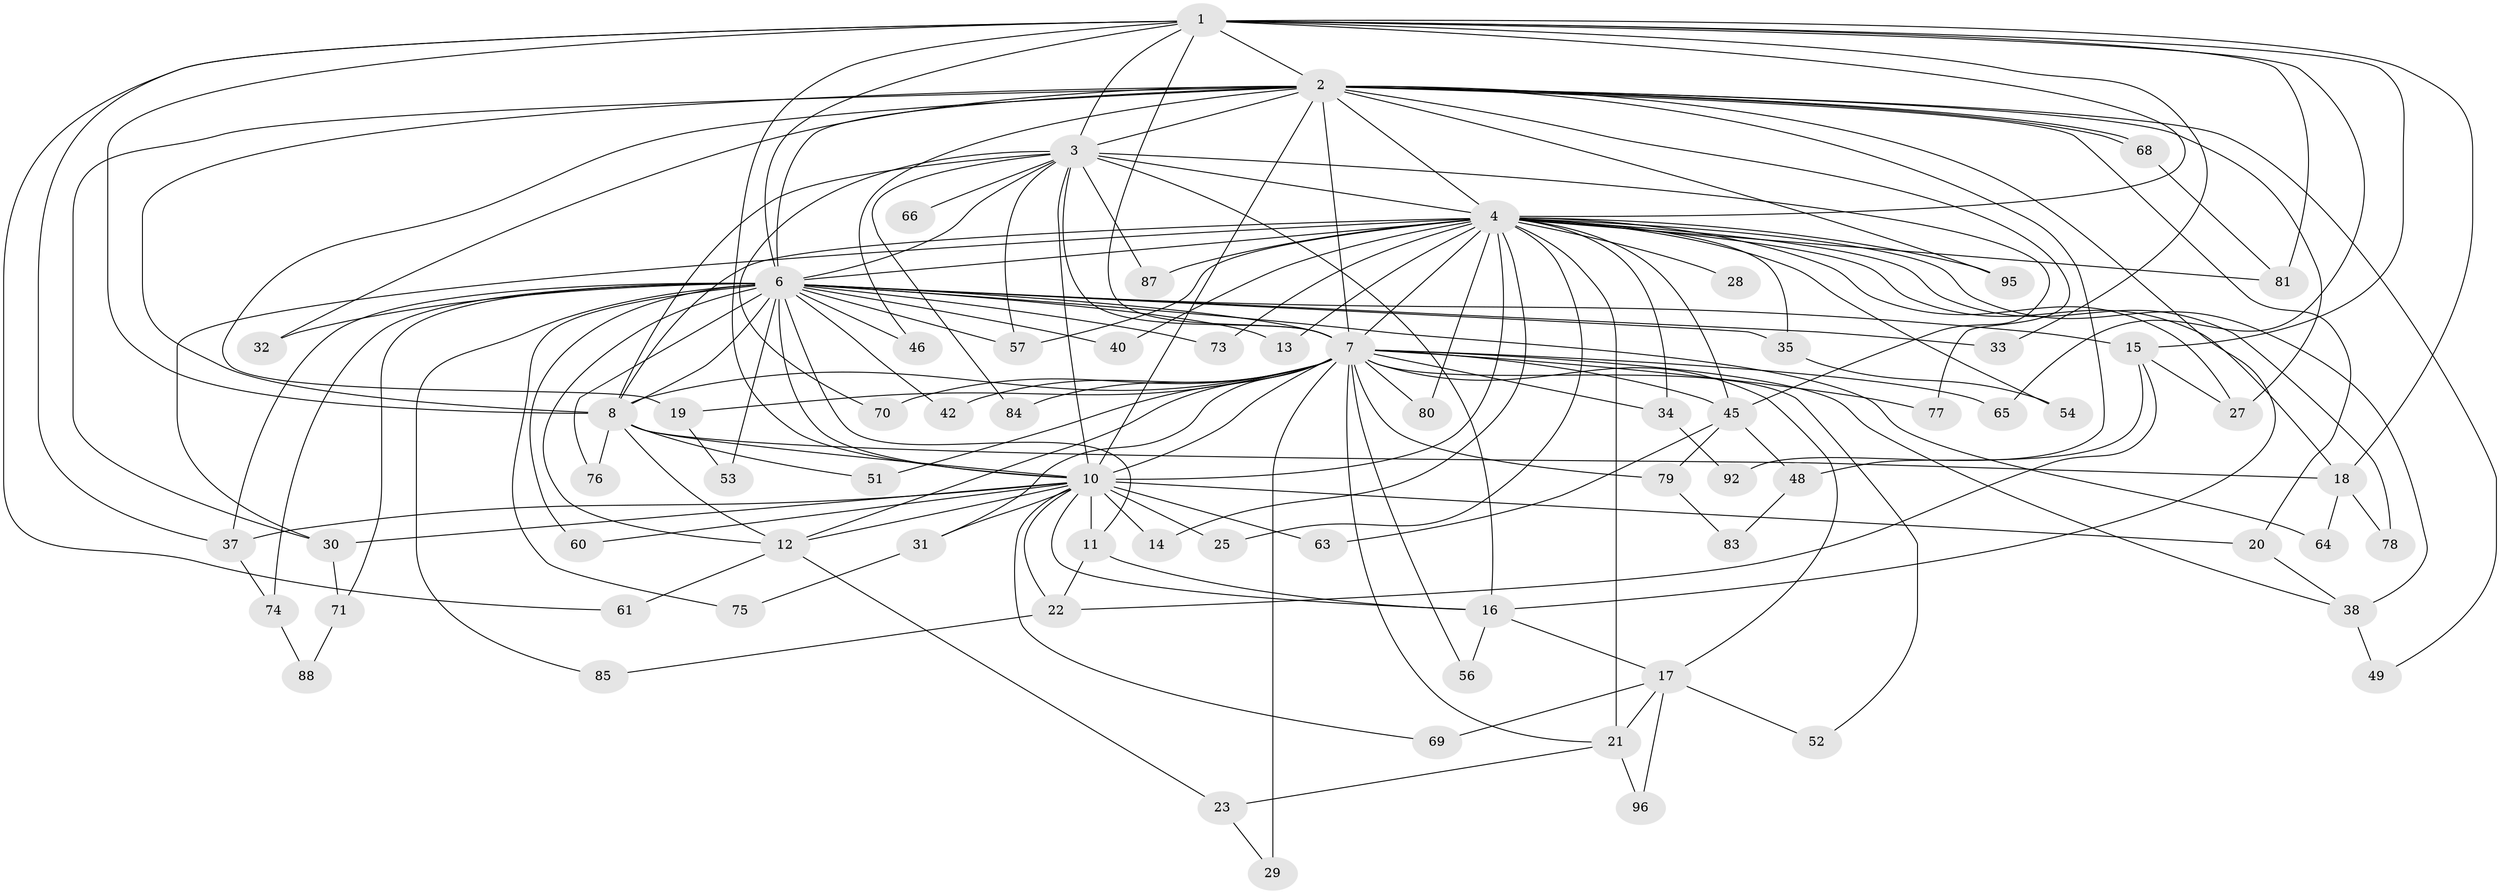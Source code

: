 // original degree distribution, {18: 0.010416666666666666, 23: 0.010416666666666666, 13: 0.020833333333333332, 21: 0.010416666666666666, 19: 0.010416666666666666, 32: 0.010416666666666666, 30: 0.010416666666666666, 15: 0.010416666666666666, 24: 0.010416666666666666, 4: 0.0625, 6: 0.03125, 2: 0.5520833333333334, 5: 0.03125, 3: 0.21875}
// Generated by graph-tools (version 1.1) at 2025/11/02/27/25 16:11:02]
// undirected, 72 vertices, 168 edges
graph export_dot {
graph [start="1"]
  node [color=gray90,style=filled];
  1 [super="+94"];
  2 [super="+41"];
  3 [super="+9"];
  4 [super="+5"];
  6 [super="+86"];
  7 [super="+39"];
  8 [super="+62"];
  10 [super="+67"];
  11 [super="+24"];
  12 [super="+91"];
  13;
  14;
  15 [super="+89"];
  16 [super="+72"];
  17;
  18 [super="+26"];
  19;
  20;
  21 [super="+44"];
  22;
  23;
  25;
  27 [super="+36"];
  28;
  29 [super="+43"];
  30 [super="+93"];
  31;
  32;
  33;
  34;
  35;
  37 [super="+47"];
  38 [super="+82"];
  40;
  42;
  45 [super="+50"];
  46 [super="+55"];
  48;
  49;
  51;
  52;
  53 [super="+59"];
  54;
  56;
  57 [super="+58"];
  60;
  61;
  63;
  64;
  65;
  66;
  68;
  69;
  70;
  71;
  73;
  74;
  75;
  76;
  77;
  78;
  79;
  80;
  81 [super="+90"];
  83;
  84;
  85;
  87;
  88;
  92;
  95;
  96;
  1 -- 2;
  1 -- 3 [weight=3];
  1 -- 4 [weight=2];
  1 -- 6;
  1 -- 7;
  1 -- 8;
  1 -- 10;
  1 -- 15;
  1 -- 18 [weight=2];
  1 -- 33;
  1 -- 37;
  1 -- 61;
  1 -- 65;
  1 -- 81;
  2 -- 3 [weight=3];
  2 -- 4 [weight=2];
  2 -- 6;
  2 -- 7;
  2 -- 8;
  2 -- 10;
  2 -- 16;
  2 -- 19;
  2 -- 20;
  2 -- 27;
  2 -- 30;
  2 -- 32;
  2 -- 46 [weight=2];
  2 -- 49;
  2 -- 68;
  2 -- 68;
  2 -- 92;
  2 -- 95;
  2 -- 77;
  3 -- 4 [weight=4];
  3 -- 6 [weight=2];
  3 -- 7 [weight=2];
  3 -- 8 [weight=2];
  3 -- 10 [weight=2];
  3 -- 66 [weight=2];
  3 -- 70;
  3 -- 84;
  3 -- 87;
  3 -- 57;
  3 -- 45;
  3 -- 16;
  4 -- 6 [weight=2];
  4 -- 7 [weight=2];
  4 -- 8 [weight=2];
  4 -- 10 [weight=2];
  4 -- 14;
  4 -- 21;
  4 -- 27;
  4 -- 28 [weight=2];
  4 -- 34;
  4 -- 38;
  4 -- 40;
  4 -- 45;
  4 -- 73;
  4 -- 78;
  4 -- 80;
  4 -- 95;
  4 -- 13;
  4 -- 18;
  4 -- 87;
  4 -- 25;
  4 -- 35;
  4 -- 54;
  4 -- 57;
  4 -- 30;
  4 -- 81;
  6 -- 7;
  6 -- 8;
  6 -- 10 [weight=2];
  6 -- 11;
  6 -- 12;
  6 -- 13;
  6 -- 15;
  6 -- 32;
  6 -- 33;
  6 -- 35;
  6 -- 37;
  6 -- 40;
  6 -- 42;
  6 -- 46;
  6 -- 53 [weight=2];
  6 -- 60;
  6 -- 64;
  6 -- 71;
  6 -- 73;
  6 -- 74;
  6 -- 75;
  6 -- 76;
  6 -- 85;
  6 -- 57;
  7 -- 8;
  7 -- 10 [weight=2];
  7 -- 17;
  7 -- 19;
  7 -- 29 [weight=2];
  7 -- 31;
  7 -- 34;
  7 -- 42;
  7 -- 45;
  7 -- 51;
  7 -- 52;
  7 -- 56;
  7 -- 65;
  7 -- 70;
  7 -- 77;
  7 -- 79;
  7 -- 80;
  7 -- 84;
  7 -- 38;
  7 -- 21;
  7 -- 12;
  8 -- 10;
  8 -- 12;
  8 -- 51;
  8 -- 76;
  8 -- 18;
  10 -- 11;
  10 -- 14;
  10 -- 16;
  10 -- 20;
  10 -- 22;
  10 -- 25;
  10 -- 30;
  10 -- 31;
  10 -- 60;
  10 -- 63;
  10 -- 69;
  10 -- 12;
  10 -- 37;
  11 -- 22;
  11 -- 16;
  12 -- 23;
  12 -- 61;
  15 -- 48;
  15 -- 22;
  15 -- 27;
  16 -- 17;
  16 -- 56;
  17 -- 21;
  17 -- 52;
  17 -- 69;
  17 -- 96;
  18 -- 64;
  18 -- 78;
  19 -- 53;
  20 -- 38;
  21 -- 23;
  21 -- 96;
  22 -- 85;
  23 -- 29;
  30 -- 71;
  31 -- 75;
  34 -- 92;
  35 -- 54;
  37 -- 74;
  38 -- 49;
  45 -- 48;
  45 -- 79;
  45 -- 63;
  48 -- 83;
  68 -- 81;
  71 -- 88;
  74 -- 88;
  79 -- 83;
}
